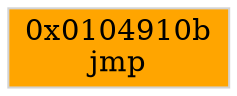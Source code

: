 strict digraph G {
	graph [bgcolor=transparent,
		name=G
	];
	node [color=lightsteelblue,
		fillcolor=lightsteelblue,
		shape=rectangle,
		style=filled
	];
	"0x0104910b"	[color=lightgrey,
		fillcolor=orange,
		label="0x0104910b
jmp"];
}
